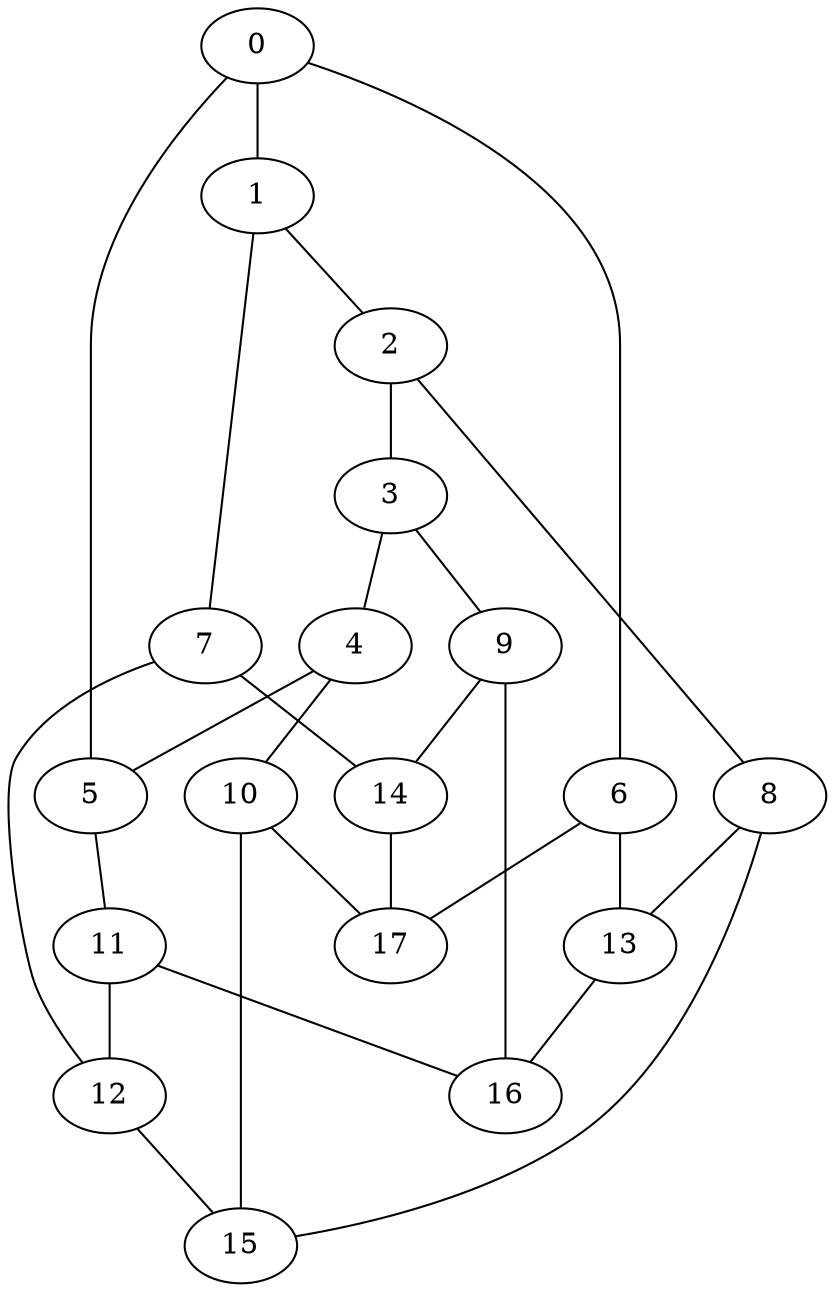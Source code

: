 graph g {0;1;2;3;4;5;6;7;8;9;10;11;12;13;14;15;16;17;0 -- 1;0 -- 5;0 -- 6;1 -- 2;1 -- 7;2 -- 3;2 -- 8;3 -- 4;3 -- 9;4 -- 5;4 -- 10;5 -- 11;6 -- 13;6 -- 17;7 -- 12;7 -- 14;8 -- 13;8 -- 15;9 -- 14;9 -- 16;10 -- 15;10 -- 17;11 -- 12;11 -- 16;12 -- 15;13 -- 16;14 -- 17;}